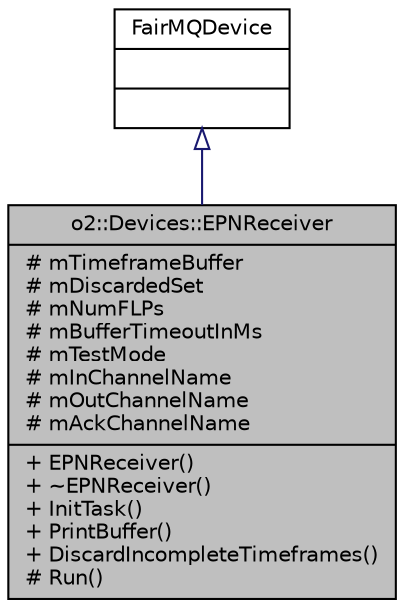 digraph "o2::Devices::EPNReceiver"
{
 // INTERACTIVE_SVG=YES
  bgcolor="transparent";
  edge [fontname="Helvetica",fontsize="10",labelfontname="Helvetica",labelfontsize="10"];
  node [fontname="Helvetica",fontsize="10",shape=record];
  Node1 [label="{o2::Devices::EPNReceiver\n|# mTimeframeBuffer\l# mDiscardedSet\l# mNumFLPs\l# mBufferTimeoutInMs\l# mTestMode\l# mInChannelName\l# mOutChannelName\l# mAckChannelName\l|+ EPNReceiver()\l+ ~EPNReceiver()\l+ InitTask()\l+ PrintBuffer()\l+ DiscardIncompleteTimeframes()\l# Run()\l}",height=0.2,width=0.4,color="black", fillcolor="grey75", style="filled" fontcolor="black"];
  Node2 -> Node1 [dir="back",color="midnightblue",fontsize="10",style="solid",arrowtail="onormal",fontname="Helvetica"];
  Node2 [label="{FairMQDevice\n||}",height=0.2,width=0.4,color="black",URL="$db/dfe/classFairMQDevice.html"];
}
